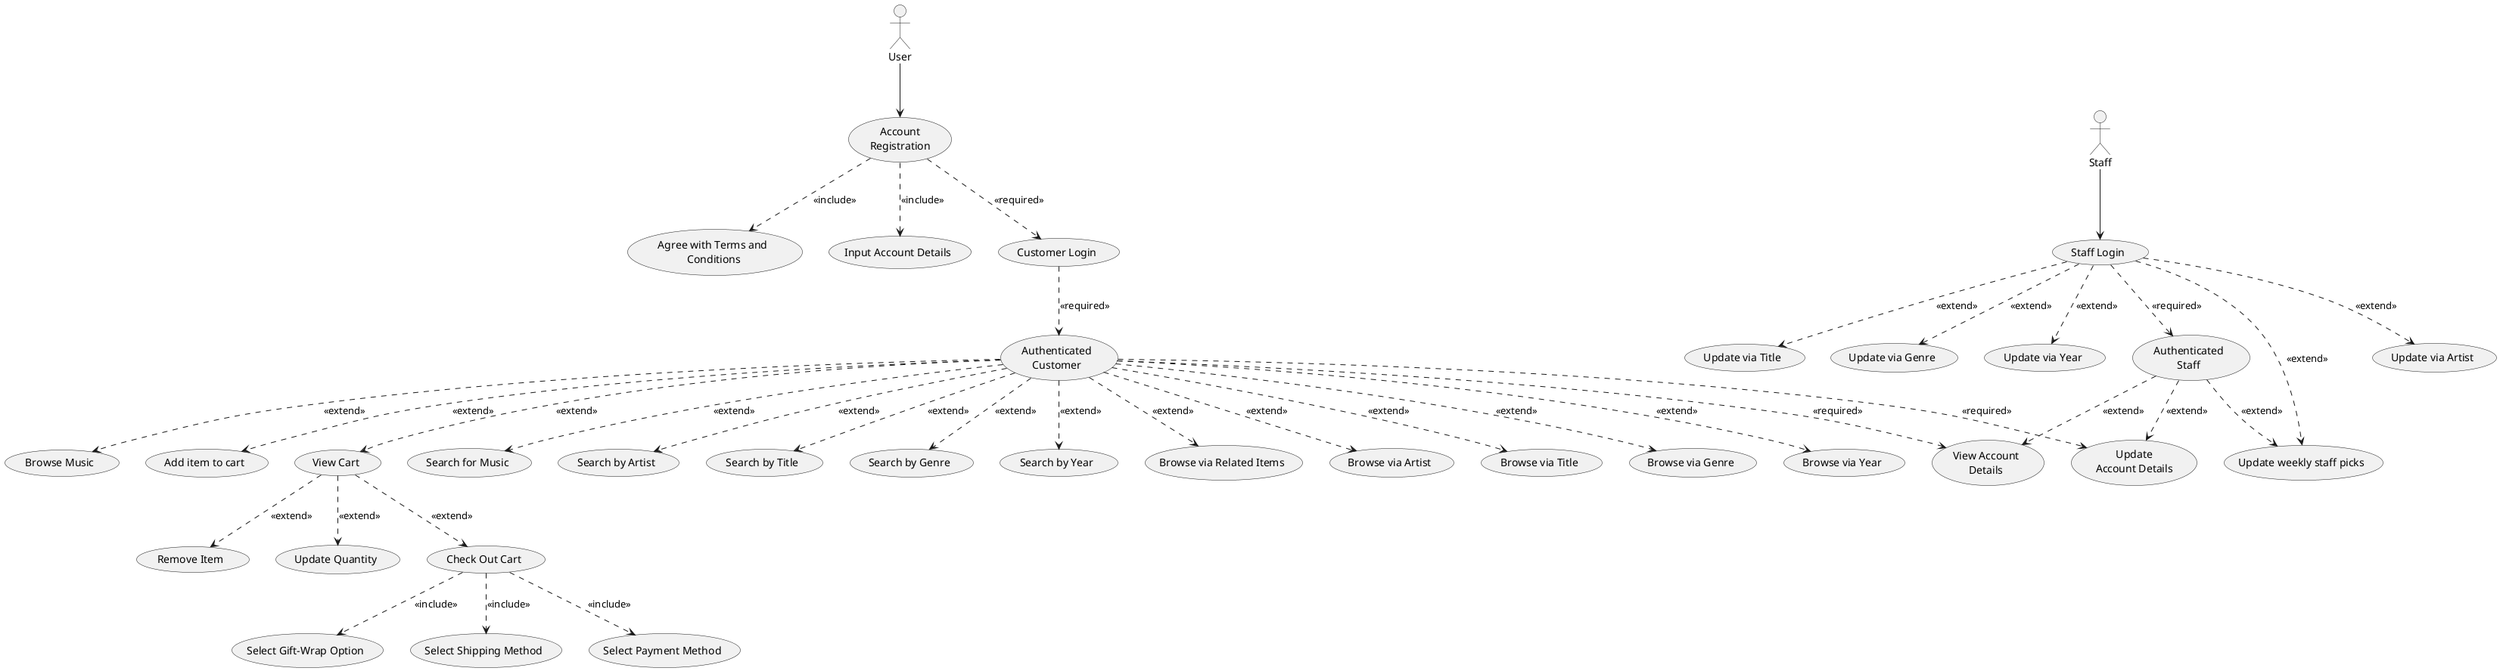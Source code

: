 @startuml
actor :User: as User
actor :Staff: as Staff


usecase (Authenticated\nCustomer) as RegisteredUser
usecase (Authenticated\nStaff) as RegisteredStaff
usecase (Account\nRegistration) as UserRegistration
usecase (Agree with Terms and\n Conditions) as Terms
usecase (Input Account Details) as Password
usecase (Customer Login) as Loginc
usecase (Staff Login) as Logins
usecase (Update\nAccount Details) as Update
usecase (View Account\nDetails) as Check
usecase (Search for Music) as Search
usecase (Search by Artist) as Artist
usecase (Search by Title) as Title
usecase (Search by Genre) as Genre
usecase (Search by Year) as Year
usecase (Browse via Related Items) as Relatedb
usecase (Browse via Artist) as Artistb
usecase (Browse via Title) as Titleb
usecase (Browse via Genre) as Genreb
usecase (Browse via Year) as Yearb
usecase (Browse Music) as Browseb

usecase (Update weekly staff picks) as Updates
usecase (Update via Artist) as Artists
usecase (Update via Title) as Titles
usecase (Update via Genre) as Genres
usecase (Update via Year) as Years

usecase (Add item to cart) as Add
usecase (View Cart) as View
usecase (Remove Item) as Remove
usecase (Update Quantity) as Quantity
usecase (Check Out Cart) as Out


usecase (Select Gift-Wrap Option) as Extra
usecase (Select Shipping Method) as Express
usecase (Select Payment Method) as Purchased


User --> UserRegistration
UserRegistration ..> Loginc:<<required>>
UserRegistration ..> Terms:<<include>>
UserRegistration ..>Password:<<include>>
Staff --> Logins
RegisteredUser ..> Update:<<required>>
RegisteredUser ..> Check:<<required>>
Loginc ..> RegisteredUser:<<required>>
RegisteredUser ..> Search:<<extend>>
RegisteredUser ..> Artist:<<extend>>
RegisteredUser ..> Title:<<extend>>
RegisteredUser ..> Genre:<<extend>>
RegisteredUser ..> Year:<<extend>>

RegisteredUser ..> Relatedb:<<extend>>
RegisteredUser ..> Artistb:<<extend>>
RegisteredUser ..> Titleb:<<extend>>
RegisteredUser ..> Genreb:<<extend>>
RegisteredUser ..> Yearb:<<extend>>
RegisteredUser ..> Browseb:<<extend>>
RegisteredStaff ..> Update:<<extend>>
RegisteredStaff ..> Check:<<extend>>

Logins ..> RegisteredStaff:<<required>>
Logins ..> Updates:<<extend>>
Logins ..> Artists:<<extend>>
Logins ..> Titles:<<extend>>
Logins ..> Genres:<<extend>>
Logins ..> Years:<<extend>>
RegisteredStaff ..>Updates:<<extend>>

RegisteredUser ..>Add:<<extend>>
RegisteredUser ..>View:<<extend>>
View ..> Remove:<<extend>>
View ..> Quantity:<<extend>>
View ..> Out:<<extend>>

 Out ..>Express:<<include>>
 Out ..> Extra:<<include>>
 Out ..> Purchased:<<include>>

@enduml